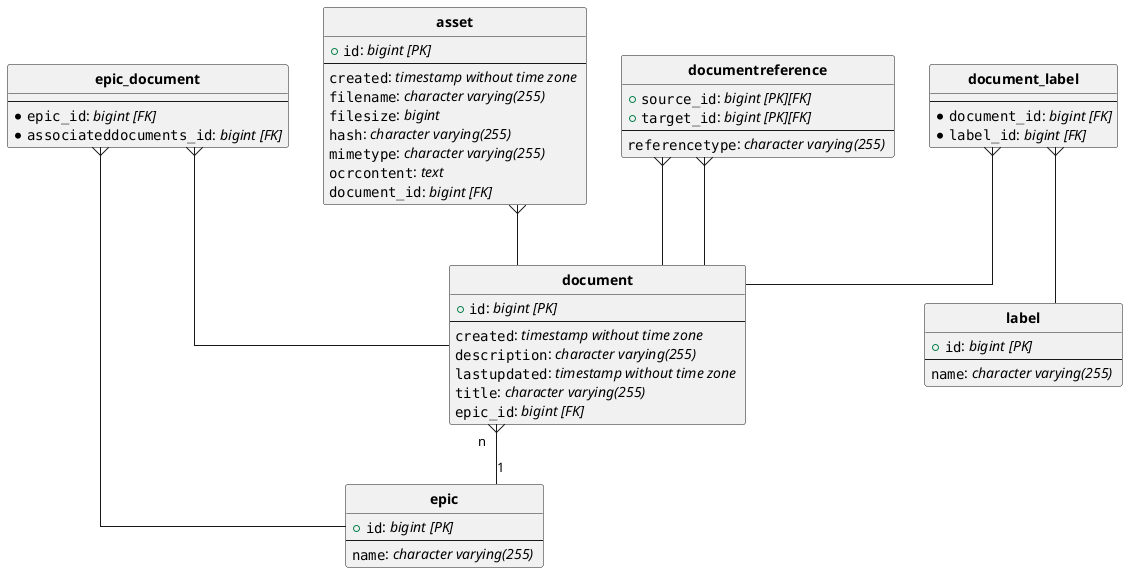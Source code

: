 @startuml
hide circle
skinparam linetype ortho

entity "**asset**" {
  + ""id"": //bigint [PK]//
  --
  ""created"": //timestamp without time zone //
  ""filename"": //character varying(255) //
  ""filesize"": //bigint //
  ""hash"": //character varying(255) //
  ""mimetype"": //character varying(255) //
  ""ocrcontent"": //text //
  ""document_id"": //bigint [FK]//
}

entity "**document**" {
  + ""id"": //bigint [PK]//
  --
  ""created"": //timestamp without time zone //
  ""description"": //character varying(255) //
  ""lastupdated"": //timestamp without time zone //
  ""title"": //character varying(255) //
  ""epic_id"": //bigint [FK]//
}

entity "**document_label**" {
  --
  *""document_id"": //bigint [FK]//
  *""label_id"": //bigint [FK]//
}

entity "**documentreference**" {
  + ""source_id"": //bigint [PK][FK]//
  + ""target_id"": //bigint [PK][FK]//
  --
  ""referencetype"": //character varying(255) //
}

entity "**epic**" {
  + ""id"": //bigint [PK]//
  --
  ""name"": //character varying(255) //
}

entity "**epic_document**" {
  --
  *""epic_id"": //bigint [FK]//
  *""associateddocuments_id"": //bigint [FK]//
}

entity "**label**" {
  + ""id"": //bigint [PK]//
  --
  ""name"": //character varying(255) //
}

"**asset**"   }--  "**document**"

"**document**" "n"   }-- "1" "**epic**"

"**document_label**"   }--  "**document**"

"**document_label**"   }--  "**label**"

"**documentreference**"   }--  "**document**"

"**documentreference**"   }--  "**document**"

"**epic_document**"   }--  "**epic**"

"**epic_document**"   }--  "**document**"
@enduml
